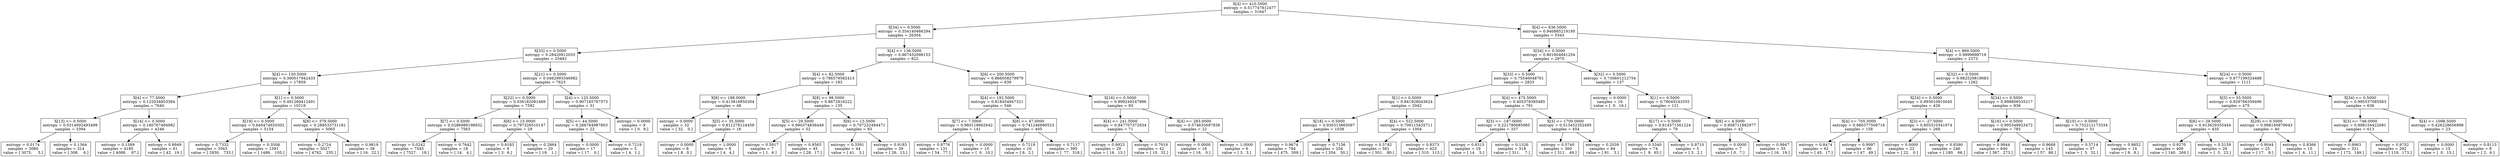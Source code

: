 digraph Tree {
0 [label="X[4] <= 410.5000\nentropy = 0.517747812477\nsamples = 31647", shape="box"] ;
1 [label="X[34] <= 0.5000\nentropy = 0.354140466294\nsamples = 26304", shape="box"] ;
0 -> 1 ;
2 [label="X[33] <= 0.5000\nentropy = 0.28420912033\nsamples = 25482", shape="box"] ;
1 -> 2 ;
3 [label="X[4] <= 130.5000\nentropy = 0.360017942433\nsamples = 17859", shape="box"] ;
2 -> 3 ;
4 [label="X[4] <= 77.5000\nentropy = 0.122034853394\nsamples = 7640", shape="box"] ;
3 -> 4 ;
5 [label="X[13] <= 0.5000\nentropy = 0.0314692493499\nsamples = 3394", shape="box"] ;
4 -> 5 ;
6 [label="entropy = 0.0174\nsamples = 3080\nvalue = [ 3075.     5.]", shape="box"] ;
5 -> 6 ;
7 [label="entropy = 0.1364\nsamples = 314\nvalue = [ 308.    6.]", shape="box"] ;
5 -> 7 ;
8 [label="X[14] <= 0.5000\nentropy = 0.180767494982\nsamples = 4246", shape="box"] ;
4 -> 8 ;
9 [label="entropy = 0.1589\nsamples = 4185\nvalue = [ 4088.    97.]", shape="box"] ;
8 -> 9 ;
10 [label="entropy = 0.8949\nsamples = 61\nvalue = [ 42.  19.]", shape="box"] ;
8 -> 10 ;
11 [label="X[1] <= 0.5000\nentropy = 0.491269412491\nsamples = 10219", shape="box"] ;
3 -> 11 ;
12 [label="X[19] <= 0.5000\nentropy = 0.640474920302\nsamples = 5154", shape="box"] ;
11 -> 12 ;
13 [label="entropy = 0.7332\nsamples = 3563\nvalue = [ 2830.   733.]", shape="box"] ;
12 -> 13 ;
14 [label="entropy = 0.3508\nsamples = 1591\nvalue = [ 1486.   105.]", shape="box"] ;
12 -> 14 ;
15 [label="X[8] <= 379.5000\nentropy = 0.289533731181\nsamples = 5065", shape="box"] ;
11 -> 15 ;
16 [label="entropy = 0.2724\nsamples = 5027\nvalue = [ 4792.   235.]", shape="box"] ;
15 -> 16 ;
17 [label="entropy = 0.9819\nsamples = 38\nvalue = [ 16.  22.]", shape="box"] ;
15 -> 17 ;
18 [label="X[21] <= 0.5000\nentropy = 0.0462993346982\nsamples = 7623", shape="box"] ;
2 -> 18 ;
19 [label="X[22] <= 0.5000\nentropy = 0.036182081469\nsamples = 7592", shape="box"] ;
18 -> 19 ;
20 [label="X[7] <= 0.5000\nentropy = 0.0286989198932\nsamples = 7563", shape="box"] ;
19 -> 20 ;
21 [label="entropy = 0.0242\nsamples = 7545\nvalue = [ 7527.    18.]", shape="box"] ;
20 -> 21 ;
22 [label="entropy = 0.7642\nsamples = 18\nvalue = [ 14.   4.]", shape="box"] ;
20 -> 22 ;
23 [label="X[6] <= 15.0000\nentropy = 0.797326510147\nsamples = 29", shape="box"] ;
19 -> 23 ;
24 [label="entropy = 0.9183\nsamples = 9\nvalue = [ 3.  6.]", shape="box"] ;
23 -> 24 ;
25 [label="entropy = 0.2864\nsamples = 20\nvalue = [ 19.   1.]", shape="box"] ;
23 -> 25 ;
26 [label="X[4] <= 125.5000\nentropy = 0.907165767573\nsamples = 31", shape="box"] ;
18 -> 26 ;
27 [label="X[5] <= 44.5000\nentropy = 0.266764987803\nsamples = 22", shape="box"] ;
26 -> 27 ;
28 [label="entropy = 0.0000\nsamples = 17\nvalue = [ 17.   0.]", shape="box"] ;
27 -> 28 ;
29 [label="entropy = 0.7219\nsamples = 5\nvalue = [ 4.  1.]", shape="box"] ;
27 -> 29 ;
30 [label="entropy = 0.0000\nsamples = 9\nvalue = [ 0.  9.]", shape="box"] ;
26 -> 30 ;
31 [label="X[4] <= 136.5000\nentropy = 0.967432098153\nsamples = 822", shape="box"] ;
1 -> 31 ;
32 [label="X[4] <= 82.5000\nentropy = 0.786579582413\nsamples = 183", shape="box"] ;
31 -> 32 ;
33 [label="X[8] <= 188.0000\nentropy = 0.413816850304\nsamples = 48", shape="box"] ;
32 -> 33 ;
34 [label="entropy = 0.0000\nsamples = 32\nvalue = [ 32.   0.]", shape="box"] ;
33 -> 34 ;
35 [label="X[5] <= 35.5000\nentropy = 0.811278124459\nsamples = 16", shape="box"] ;
33 -> 35 ;
36 [label="entropy = 0.0000\nsamples = 8\nvalue = [ 8.  0.]", shape="box"] ;
35 -> 36 ;
37 [label="entropy = 1.0000\nsamples = 8\nvalue = [ 4.  4.]", shape="box"] ;
35 -> 37 ;
38 [label="X[8] <= 98.5000\nentropy = 0.8672816222\nsamples = 135", shape="box"] ;
32 -> 38 ;
39 [label="X[5] <= 29.5000\nentropy = 0.990374836449\nsamples = 52", shape="box"] ;
38 -> 39 ;
40 [label="entropy = 0.5917\nsamples = 7\nvalue = [ 1.  6.]", shape="box"] ;
39 -> 40 ;
41 [label="entropy = 0.9565\nsamples = 45\nvalue = [ 28.  17.]", shape="box"] ;
39 -> 41 ;
42 [label="X[6] <= 13.5000\nentropy = 0.707232494471\nsamples = 83", shape="box"] ;
38 -> 42 ;
43 [label="entropy = 0.3591\nsamples = 44\nvalue = [ 41.   3.]", shape="box"] ;
42 -> 43 ;
44 [label="entropy = 0.9183\nsamples = 39\nvalue = [ 26.  13.]", shape="box"] ;
42 -> 44 ;
45 [label="X[8] <= 200.5000\nentropy = 0.866058279979\nsamples = 639", shape="box"] ;
31 -> 45 ;
46 [label="X[4] <= 192.5000\nentropy = 0.818454947321\nsamples = 546", shape="box"] ;
45 -> 46 ;
47 [label="X[7] <= 7.5000\nentropy = 0.960118662642\nsamples = 141", shape="box"] ;
46 -> 47 ;
48 [label="entropy = 0.9776\nsamples = 131\nvalue = [ 54.  77.]", shape="box"] ;
47 -> 48 ;
49 [label="entropy = 0.0000\nsamples = 10\nvalue = [  0.  10.]", shape="box"] ;
47 -> 49 ;
50 [label="X[8] <= 47.0000\nentropy = 0.741246690523\nsamples = 405", shape="box"] ;
46 -> 50 ;
51 [label="entropy = 0.7219\nsamples = 10\nvalue = [ 8.  2.]", shape="box"] ;
50 -> 51 ;
52 [label="entropy = 0.7117\nsamples = 395\nvalue = [  77.  318.]", shape="box"] ;
50 -> 52 ;
53 [label="X[16] <= 0.5000\nentropy = 0.999249247996\nsamples = 93", shape="box"] ;
45 -> 53 ;
54 [label="X[4] <= 241.5000\nentropy = 0.947707372934\nsamples = 71", shape="box"] ;
53 -> 54 ;
55 [label="entropy = 0.9923\nsamples = 29\nvalue = [ 16.  13.]", shape="box"] ;
54 -> 55 ;
56 [label="entropy = 0.7919\nsamples = 42\nvalue = [ 10.  32.]", shape="box"] ;
54 -> 56 ;
57 [label="X[4] <= 283.0000\nentropy = 0.574635697838\nsamples = 22", shape="box"] ;
53 -> 57 ;
58 [label="entropy = 0.0000\nsamples = 16\nvalue = [ 16.   0.]", shape="box"] ;
57 -> 58 ;
59 [label="entropy = 1.0000\nsamples = 6\nvalue = [ 3.  3.]", shape="box"] ;
57 -> 59 ;
60 [label="X[4] <= 636.5000\nentropy = 0.940885219195\nsamples = 5343", shape="box"] ;
0 -> 60 ;
61 [label="X[34] <= 0.5000\nentropy = 0.801804841254\nsamples = 2970", shape="box"] ;
60 -> 61 ;
62 [label="X[33] <= 0.5000\nentropy = 0.75546048761\nsamples = 2833", shape="box"] ;
61 -> 62 ;
63 [label="X[1] <= 0.5000\nentropy = 0.841928043624\nsamples = 2042", shape="box"] ;
62 -> 63 ;
64 [label="X[18] <= 0.5000\nentropy = 0.930313865097\nsamples = 1038", shape="box"] ;
63 -> 64 ;
65 [label="entropy = 0.9674\nsamples = 784\nvalue = [ 475.  309.]", shape="box"] ;
64 -> 65 ;
66 [label="entropy = 0.7156\nsamples = 254\nvalue = [ 204.   50.]", shape="box"] ;
64 -> 66 ;
67 [label="X[4] <= 522.5000\nentropy = 0.706115435711\nsamples = 1004", shape="box"] ;
63 -> 67 ;
68 [label="entropy = 0.5782\nsamples = 581\nvalue = [ 501.   80.]", shape="box"] ;
67 -> 68 ;
69 [label="entropy = 0.8373\nsamples = 423\nvalue = [ 310.  113.]", shape="box"] ;
67 -> 69 ;
70 [label="X[4] <= 475.5000\nentropy = 0.405378385485\nsamples = 791", shape="box"] ;
62 -> 70 ;
71 [label="X[3] <= -187.0000\nentropy = 0.221780685985\nsamples = 337", shape="box"] ;
70 -> 71 ;
72 [label="entropy = 0.8315\nsamples = 19\nvalue = [ 14.   5.]", shape="box"] ;
71 -> 72 ;
73 [label="entropy = 0.1526\nsamples = 318\nvalue = [ 311.    7.]", shape="box"] ;
71 -> 73 ;
74 [label="X[3] <= 1700.0000\nentropy = 0.513452352495\nsamples = 454", shape="box"] ;
70 -> 74 ;
75 [label="entropy = 0.5740\nsamples = 360\nvalue = [ 311.   49.]", shape="box"] ;
74 -> 75 ;
76 [label="entropy = 0.2039\nsamples = 94\nvalue = [ 91.   3.]", shape="box"] ;
74 -> 76 ;
77 [label="X[32] <= 0.5000\nentropy = 0.730601212754\nsamples = 137", shape="box"] ;
61 -> 77 ;
78 [label="entropy = 0.0000\nsamples = 16\nvalue = [  0.  16.]", shape="box"] ;
77 -> 78 ;
79 [label="X[1] <= 0.5000\nentropy = 0.78045243355\nsamples = 121", shape="box"] ;
77 -> 79 ;
80 [label="X[17] <= 0.5000\nentropy = 0.614571561224\nsamples = 79", shape="box"] ;
79 -> 80 ;
81 [label="entropy = 0.5340\nsamples = 74\nvalue = [  9.  65.]", shape="box"] ;
80 -> 81 ;
82 [label="entropy = 0.9710\nsamples = 5\nvalue = [ 3.  2.]", shape="box"] ;
80 -> 82 ;
83 [label="X[6] <= 4.5000\nentropy = 0.958711882977\nsamples = 42", shape="box"] ;
79 -> 83 ;
84 [label="entropy = 0.0000\nsamples = 7\nvalue = [ 0.  7.]", shape="box"] ;
83 -> 84 ;
85 [label="entropy = 0.9947\nsamples = 35\nvalue = [ 16.  19.]", shape="box"] ;
83 -> 85 ;
86 [label="X[4] <= 869.5000\nentropy = 0.9999998719\nsamples = 2373", shape="box"] ;
60 -> 86 ;
87 [label="X[32] <= 0.5000\nentropy = 0.982529819083\nsamples = 1262", shape="box"] ;
86 -> 87 ;
88 [label="X[24] <= 0.5000\nentropy = 0.893010810045\nsamples = 426", shape="box"] ;
87 -> 88 ;
89 [label="X[4] <= 705.5000\nentropy = 0.980377508716\nsamples = 158", shape="box"] ;
88 -> 89 ;
90 [label="entropy = 0.8474\nsamples = 62\nvalue = [ 45.  17.]", shape="box"] ;
89 -> 90 ;
91 [label="entropy = 0.9997\nsamples = 96\nvalue = [ 47.  49.]", shape="box"] ;
89 -> 91 ;
92 [label="X[3] <= -27.5000\nentropy = 0.805310341974\nsamples = 268", shape="box"] ;
88 -> 92 ;
93 [label="entropy = 0.0000\nsamples = 22\nvalue = [ 22.   0.]", shape="box"] ;
92 -> 93 ;
94 [label="entropy = 0.8390\nsamples = 246\nvalue = [ 180.   66.]", shape="box"] ;
92 -> 94 ;
95 [label="X[34] <= 0.5000\nentropy = 0.998806535217\nsamples = 836", shape="box"] ;
87 -> 95 ;
96 [label="X[16] <= 0.5000\nentropy = 0.995348923472\nsamples = 785", shape="box"] ;
95 -> 96 ;
97 [label="entropy = 0.9844\nsamples = 640\nvalue = [ 367.  273.]", shape="box"] ;
96 -> 97 ;
98 [label="entropy = 0.9668\nsamples = 145\nvalue = [ 57.  88.]", shape="box"] ;
96 -> 98 ;
99 [label="X[10] <= 0.5000\nentropy = 0.752212173334\nsamples = 51", shape="box"] ;
95 -> 99 ;
100 [label="entropy = 0.5714\nsamples = 37\nvalue = [  5.  32.]", shape="box"] ;
99 -> 100 ;
101 [label="entropy = 0.9852\nsamples = 14\nvalue = [ 6.  8.]", shape="box"] ;
99 -> 101 ;
102 [label="X[24] <= 0.5000\nentropy = 0.977199324488\nsamples = 1111", shape="box"] ;
86 -> 102 ;
103 [label="X[5] <= 55.5000\nentropy = 0.929766359496\nsamples = 475", shape="box"] ;
102 -> 103 ;
104 [label="X[6] <= 29.5000\nentropy = 0.913629355444\nsamples = 435", shape="box"] ;
103 -> 104 ;
105 [label="entropy = 0.9270\nsamples = 409\nvalue = [ 140.  269.]", shape="box"] ;
104 -> 105 ;
106 [label="entropy = 0.5159\nsamples = 26\nvalue = [  3.  23.]", shape="box"] ;
104 -> 106 ;
107 [label="X[29] <= 0.5000\nentropy = 0.998195879043\nsamples = 40", shape="box"] ;
103 -> 107 ;
108 [label="entropy = 0.9044\nsamples = 25\nvalue = [ 17.   8.]", shape="box"] ;
107 -> 108 ;
109 [label="entropy = 0.8366\nsamples = 15\nvalue = [  4.  11.]", shape="box"] ;
107 -> 109 ;
110 [label="X[34] <= 0.5000\nentropy = 0.995537085563\nsamples = 636", shape="box"] ;
102 -> 110 ;
111 [label="X[3] <= 746.0000\nentropy = 0.998154422681\nsamples = 613", shape="box"] ;
110 -> 111 ;
112 [label="entropy = 0.9963\nsamples = 321\nvalue = [ 172.  149.]", shape="box"] ;
111 -> 112 ;
113 [label="entropy = 0.9752\nsamples = 292\nvalue = [ 119.  173.]", shape="box"] ;
111 -> 113 ;
114 [label="X[4] <= 1098.5000\nentropy = 0.426228656998\nsamples = 23", shape="box"] ;
110 -> 114 ;
115 [label="entropy = 0.0000\nsamples = 15\nvalue = [  0.  15.]", shape="box"] ;
114 -> 115 ;
116 [label="entropy = 0.8113\nsamples = 8\nvalue = [ 2.  6.]", shape="box"] ;
114 -> 116 ;
}